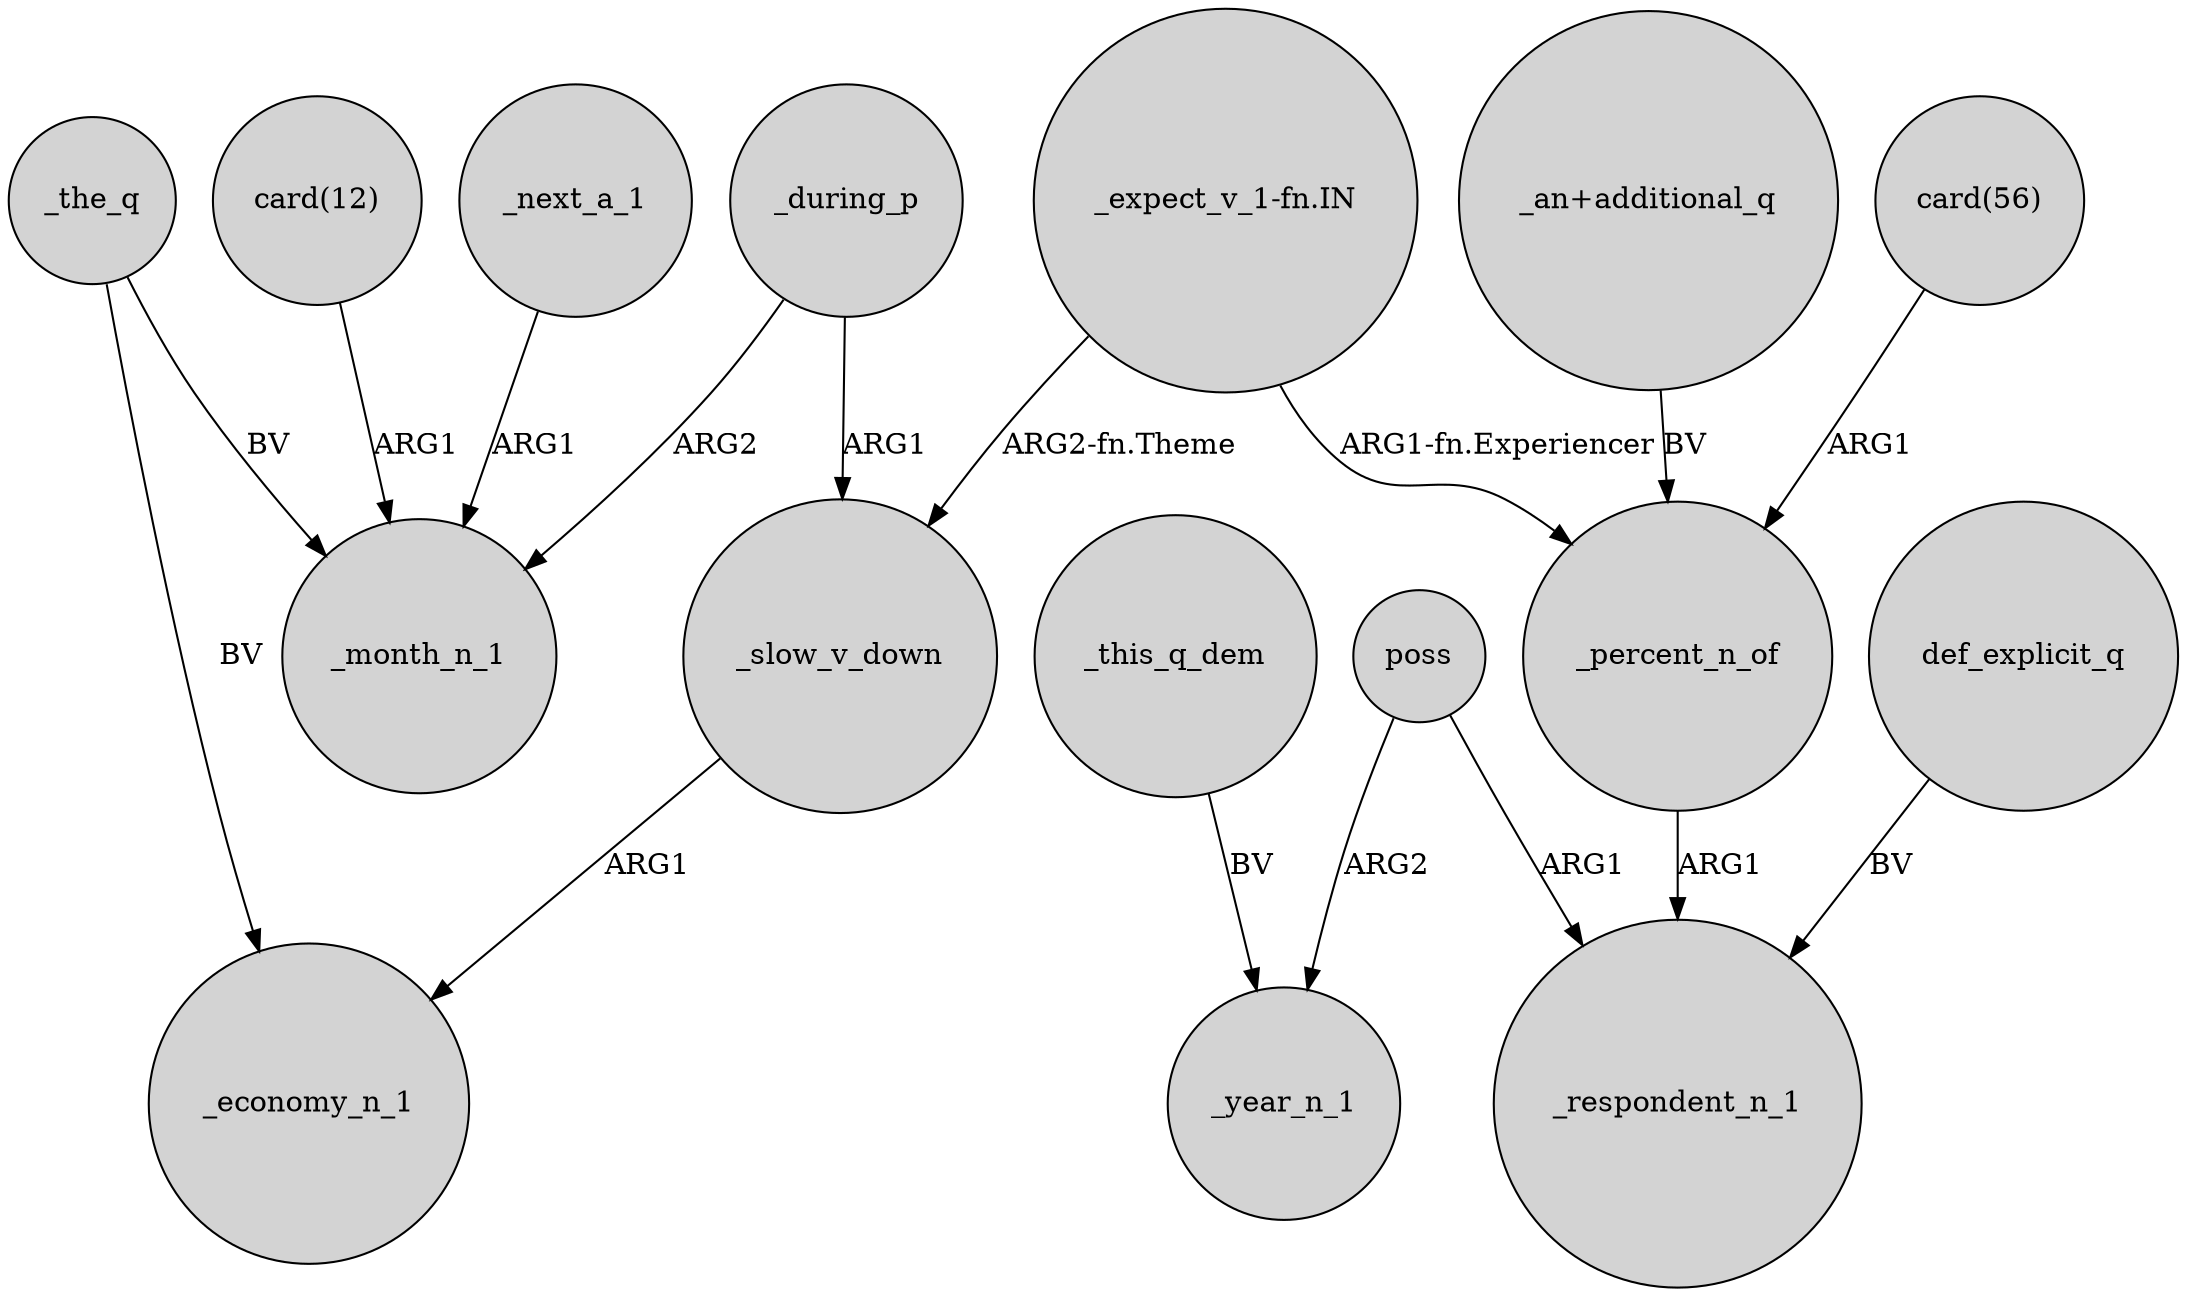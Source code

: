 digraph {
	node [shape=circle style=filled]
	_the_q -> _month_n_1 [label=BV]
	_the_q -> _economy_n_1 [label=BV]
	_during_p -> _month_n_1 [label=ARG2]
	poss -> _year_n_1 [label=ARG2]
	"_an+additional_q" -> _percent_n_of [label=BV]
	_slow_v_down -> _economy_n_1 [label=ARG1]
	_percent_n_of -> _respondent_n_1 [label=ARG1]
	"card(56)" -> _percent_n_of [label=ARG1]
	_next_a_1 -> _month_n_1 [label=ARG1]
	_during_p -> _slow_v_down [label=ARG1]
	"card(12)" -> _month_n_1 [label=ARG1]
	poss -> _respondent_n_1 [label=ARG1]
	"_expect_v_1-fn.IN" -> _slow_v_down [label="ARG2-fn.Theme"]
	"_expect_v_1-fn.IN" -> _percent_n_of [label="ARG1-fn.Experiencer"]
	def_explicit_q -> _respondent_n_1 [label=BV]
	_this_q_dem -> _year_n_1 [label=BV]
}
